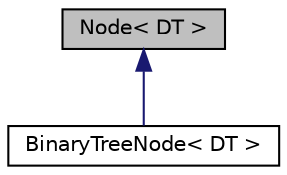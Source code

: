 digraph "Node&lt; DT &gt;"
{
 // LATEX_PDF_SIZE
  edge [fontname="Helvetica",fontsize="10",labelfontname="Helvetica",labelfontsize="10"];
  node [fontname="Helvetica",fontsize="10",shape=record];
  Node1 [label="Node\< DT \>",height=0.2,width=0.4,color="black", fillcolor="grey75", style="filled", fontcolor="black",tooltip="一个一般的结点基类模板"];
  Node1 -> Node2 [dir="back",color="midnightblue",fontsize="10",style="solid"];
  Node2 [label="BinaryTreeNode\< DT \>",height=0.2,width=0.4,color="black", fillcolor="white", style="filled",URL="$classBinaryTreeNode.html",tooltip="由结点基类模板派生出的二叉树结点类模板"];
}
